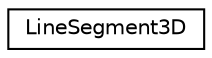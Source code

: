 digraph "Graphical Class Hierarchy"
{
  edge [fontname="Helvetica",fontsize="10",labelfontname="Helvetica",labelfontsize="10"];
  node [fontname="Helvetica",fontsize="10",shape=record];
  rankdir="LR";
  Node1 [label="LineSegment3D",height=0.2,width=0.4,color="black", fillcolor="white", style="filled",URL="$class_line_segment3_d.html"];
}
